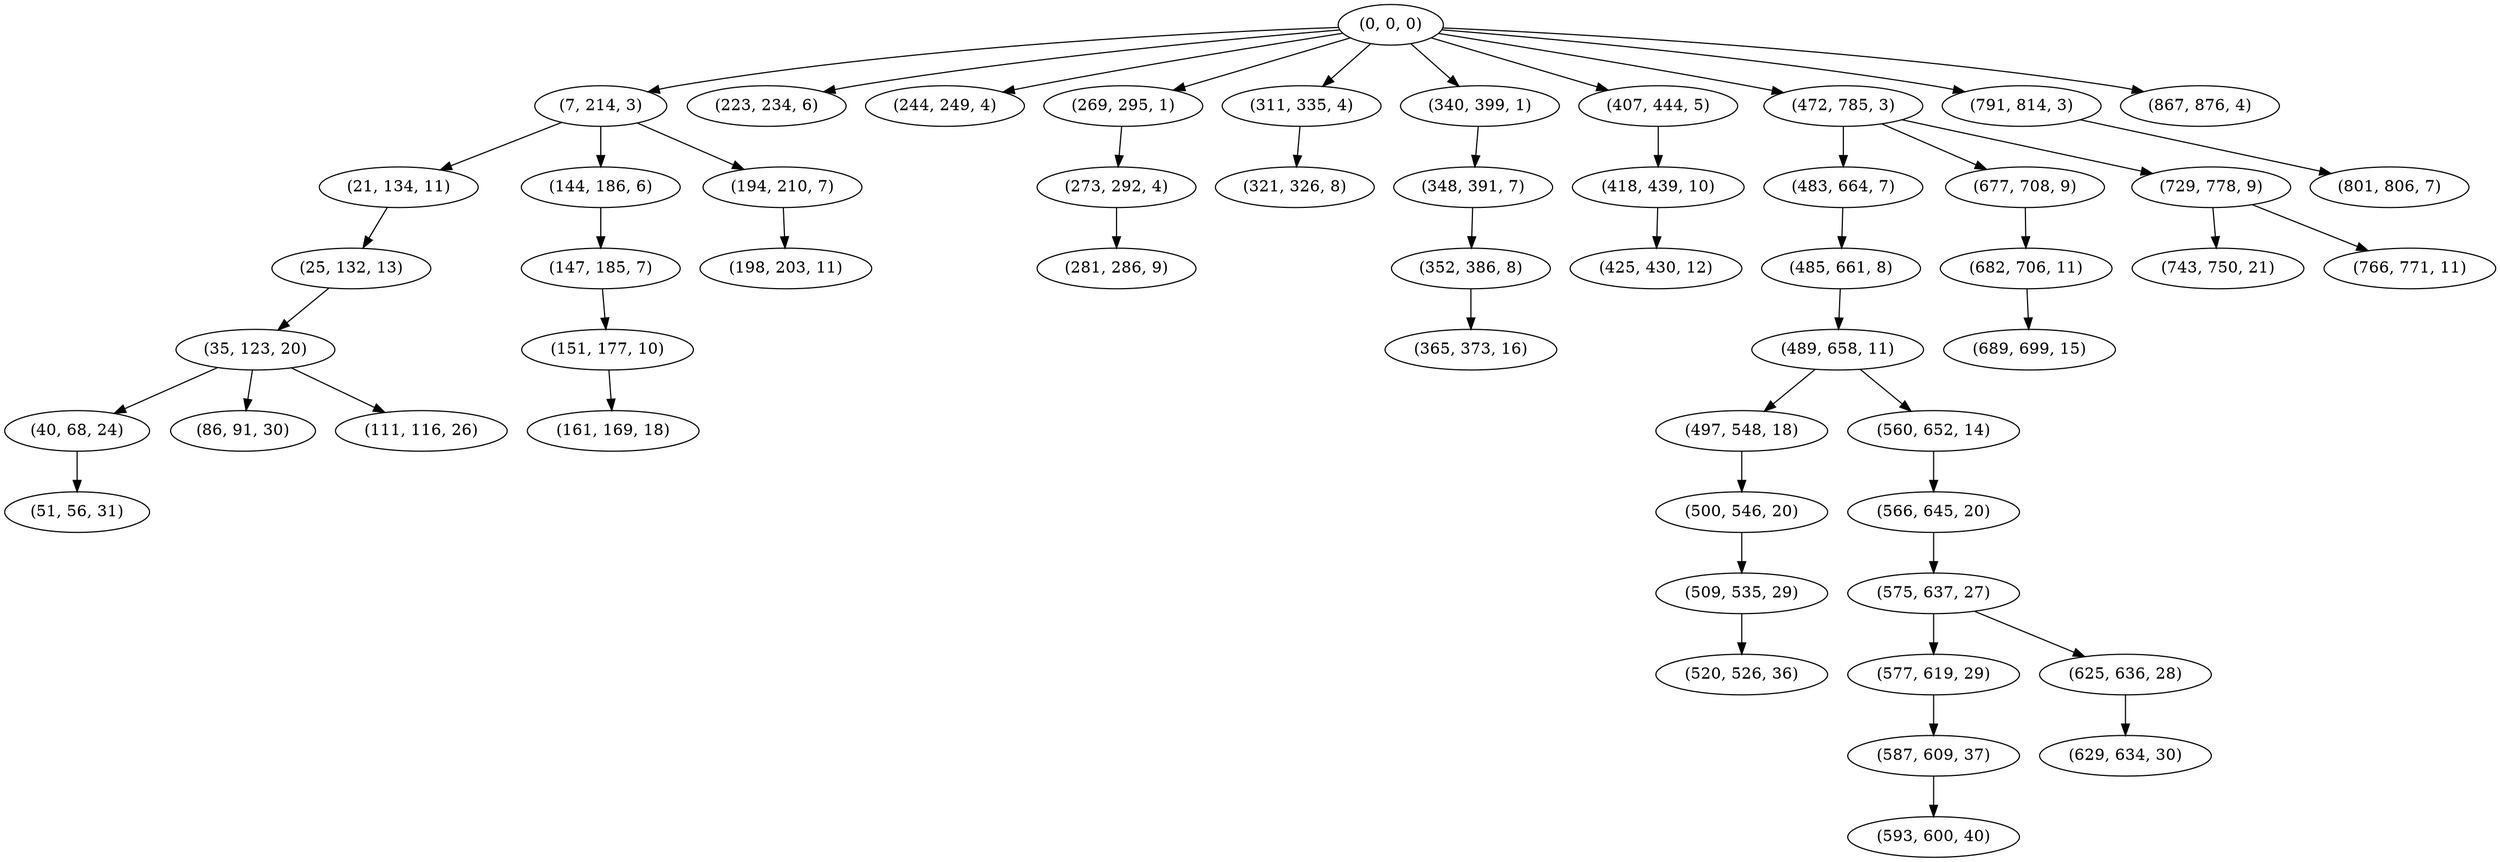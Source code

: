digraph tree {
    "(0, 0, 0)";
    "(7, 214, 3)";
    "(21, 134, 11)";
    "(25, 132, 13)";
    "(35, 123, 20)";
    "(40, 68, 24)";
    "(51, 56, 31)";
    "(86, 91, 30)";
    "(111, 116, 26)";
    "(144, 186, 6)";
    "(147, 185, 7)";
    "(151, 177, 10)";
    "(161, 169, 18)";
    "(194, 210, 7)";
    "(198, 203, 11)";
    "(223, 234, 6)";
    "(244, 249, 4)";
    "(269, 295, 1)";
    "(273, 292, 4)";
    "(281, 286, 9)";
    "(311, 335, 4)";
    "(321, 326, 8)";
    "(340, 399, 1)";
    "(348, 391, 7)";
    "(352, 386, 8)";
    "(365, 373, 16)";
    "(407, 444, 5)";
    "(418, 439, 10)";
    "(425, 430, 12)";
    "(472, 785, 3)";
    "(483, 664, 7)";
    "(485, 661, 8)";
    "(489, 658, 11)";
    "(497, 548, 18)";
    "(500, 546, 20)";
    "(509, 535, 29)";
    "(520, 526, 36)";
    "(560, 652, 14)";
    "(566, 645, 20)";
    "(575, 637, 27)";
    "(577, 619, 29)";
    "(587, 609, 37)";
    "(593, 600, 40)";
    "(625, 636, 28)";
    "(629, 634, 30)";
    "(677, 708, 9)";
    "(682, 706, 11)";
    "(689, 699, 15)";
    "(729, 778, 9)";
    "(743, 750, 21)";
    "(766, 771, 11)";
    "(791, 814, 3)";
    "(801, 806, 7)";
    "(867, 876, 4)";
    "(0, 0, 0)" -> "(7, 214, 3)";
    "(0, 0, 0)" -> "(223, 234, 6)";
    "(0, 0, 0)" -> "(244, 249, 4)";
    "(0, 0, 0)" -> "(269, 295, 1)";
    "(0, 0, 0)" -> "(311, 335, 4)";
    "(0, 0, 0)" -> "(340, 399, 1)";
    "(0, 0, 0)" -> "(407, 444, 5)";
    "(0, 0, 0)" -> "(472, 785, 3)";
    "(0, 0, 0)" -> "(791, 814, 3)";
    "(0, 0, 0)" -> "(867, 876, 4)";
    "(7, 214, 3)" -> "(21, 134, 11)";
    "(7, 214, 3)" -> "(144, 186, 6)";
    "(7, 214, 3)" -> "(194, 210, 7)";
    "(21, 134, 11)" -> "(25, 132, 13)";
    "(25, 132, 13)" -> "(35, 123, 20)";
    "(35, 123, 20)" -> "(40, 68, 24)";
    "(35, 123, 20)" -> "(86, 91, 30)";
    "(35, 123, 20)" -> "(111, 116, 26)";
    "(40, 68, 24)" -> "(51, 56, 31)";
    "(144, 186, 6)" -> "(147, 185, 7)";
    "(147, 185, 7)" -> "(151, 177, 10)";
    "(151, 177, 10)" -> "(161, 169, 18)";
    "(194, 210, 7)" -> "(198, 203, 11)";
    "(269, 295, 1)" -> "(273, 292, 4)";
    "(273, 292, 4)" -> "(281, 286, 9)";
    "(311, 335, 4)" -> "(321, 326, 8)";
    "(340, 399, 1)" -> "(348, 391, 7)";
    "(348, 391, 7)" -> "(352, 386, 8)";
    "(352, 386, 8)" -> "(365, 373, 16)";
    "(407, 444, 5)" -> "(418, 439, 10)";
    "(418, 439, 10)" -> "(425, 430, 12)";
    "(472, 785, 3)" -> "(483, 664, 7)";
    "(472, 785, 3)" -> "(677, 708, 9)";
    "(472, 785, 3)" -> "(729, 778, 9)";
    "(483, 664, 7)" -> "(485, 661, 8)";
    "(485, 661, 8)" -> "(489, 658, 11)";
    "(489, 658, 11)" -> "(497, 548, 18)";
    "(489, 658, 11)" -> "(560, 652, 14)";
    "(497, 548, 18)" -> "(500, 546, 20)";
    "(500, 546, 20)" -> "(509, 535, 29)";
    "(509, 535, 29)" -> "(520, 526, 36)";
    "(560, 652, 14)" -> "(566, 645, 20)";
    "(566, 645, 20)" -> "(575, 637, 27)";
    "(575, 637, 27)" -> "(577, 619, 29)";
    "(575, 637, 27)" -> "(625, 636, 28)";
    "(577, 619, 29)" -> "(587, 609, 37)";
    "(587, 609, 37)" -> "(593, 600, 40)";
    "(625, 636, 28)" -> "(629, 634, 30)";
    "(677, 708, 9)" -> "(682, 706, 11)";
    "(682, 706, 11)" -> "(689, 699, 15)";
    "(729, 778, 9)" -> "(743, 750, 21)";
    "(729, 778, 9)" -> "(766, 771, 11)";
    "(791, 814, 3)" -> "(801, 806, 7)";
}
